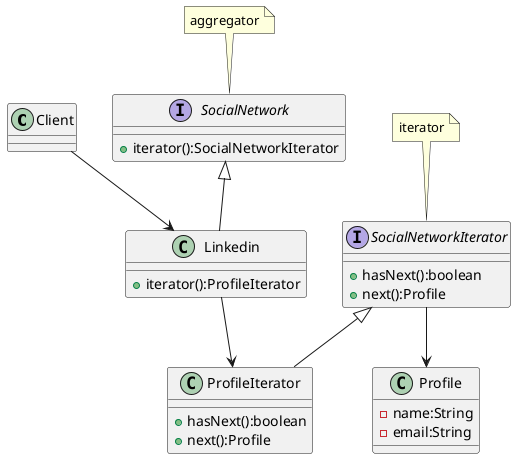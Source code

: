 @startuml

class Client

interface SocialNetwork {
+iterator():SocialNetworkIterator
}
note top: aggregator

class Linkedin {
+iterator():ProfileIterator
}

interface SocialNetworkIterator {
+hasNext():boolean
+next():Profile
}
note top: iterator

class ProfileIterator {
+hasNext():boolean
+next():Profile
}

class Profile {
-name:String
-email:String
}

SocialNetwork <|-- Linkedin
SocialNetworkIterator <|-- ProfileIterator
Linkedin --> ProfileIterator
SocialNetworkIterator --> Profile
Client --> Linkedin

@enduml
